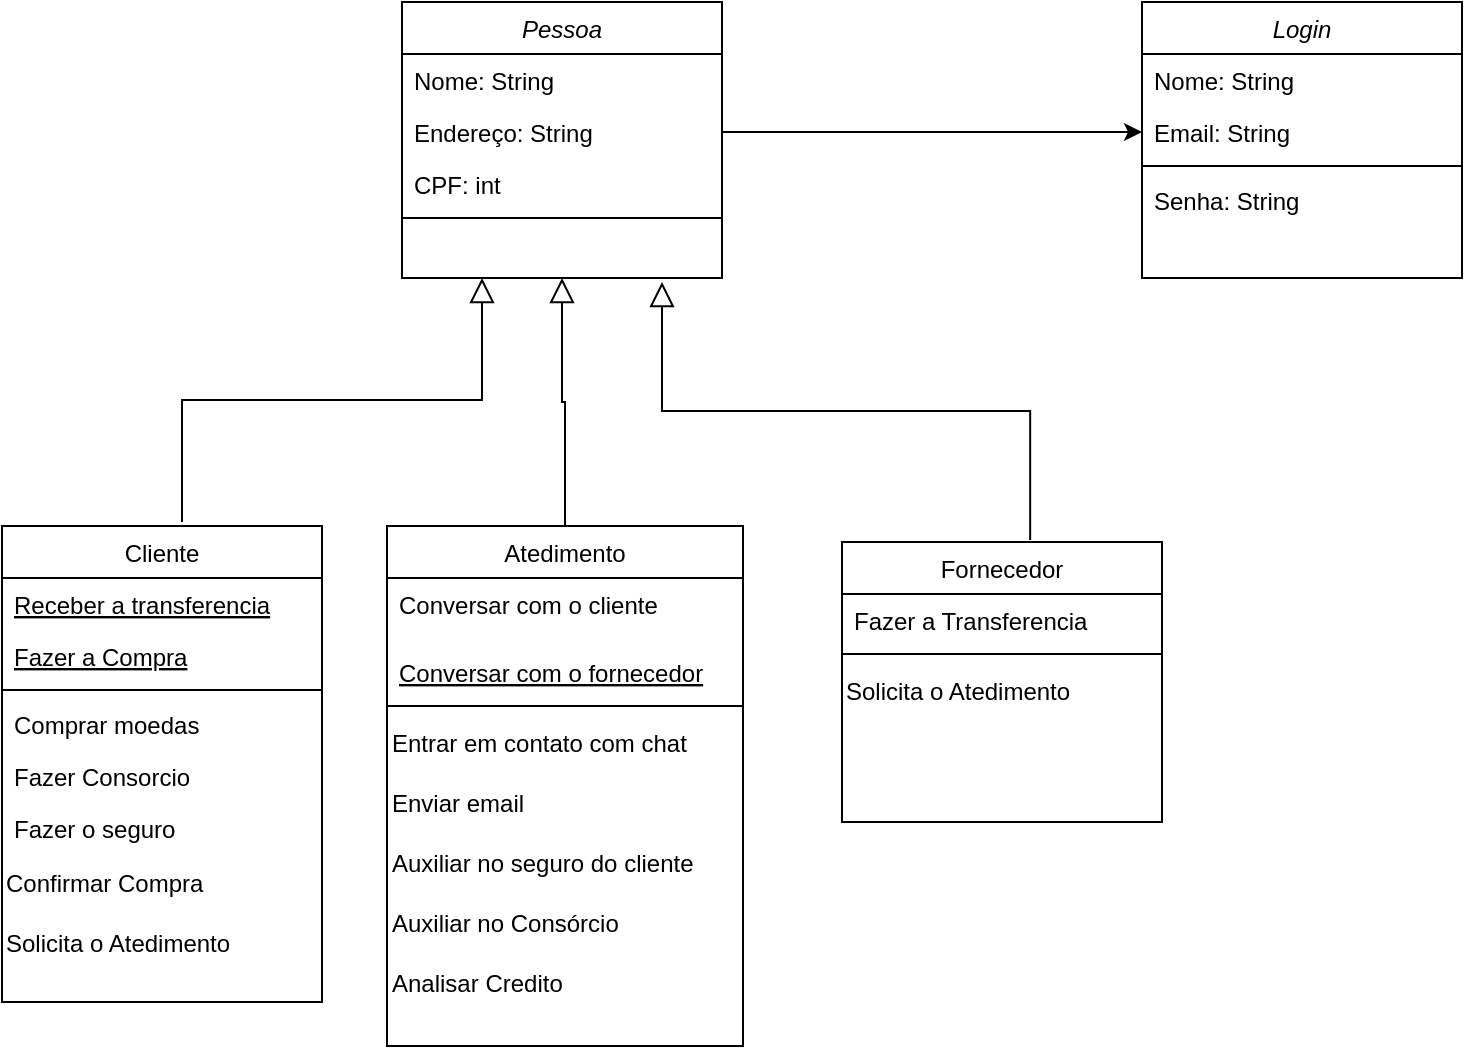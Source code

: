 <mxfile version="20.3.6" type="device"><diagram id="C5RBs43oDa-KdzZeNtuy" name="Page-1"><mxGraphModel dx="1102" dy="614" grid="1" gridSize="10" guides="1" tooltips="1" connect="1" arrows="1" fold="1" page="1" pageScale="1" pageWidth="827" pageHeight="1169" math="0" shadow="0"><root><mxCell id="WIyWlLk6GJQsqaUBKTNV-0"/><mxCell id="WIyWlLk6GJQsqaUBKTNV-1" parent="WIyWlLk6GJQsqaUBKTNV-0"/><mxCell id="zkfFHV4jXpPFQw0GAbJ--6" value="Cliente" style="swimlane;fontStyle=0;align=center;verticalAlign=top;childLayout=stackLayout;horizontal=1;startSize=26;horizontalStack=0;resizeParent=1;resizeLast=0;collapsible=1;marginBottom=0;rounded=0;shadow=0;strokeWidth=1;" parent="WIyWlLk6GJQsqaUBKTNV-1" vertex="1"><mxGeometry x="10" y="332" width="160" height="238" as="geometry"><mxRectangle x="130" y="380" width="160" height="26" as="alternateBounds"/></mxGeometry></mxCell><mxCell id="zkfFHV4jXpPFQw0GAbJ--10" value="Receber a transferencia" style="text;align=left;verticalAlign=top;spacingLeft=4;spacingRight=4;overflow=hidden;rotatable=0;points=[[0,0.5],[1,0.5]];portConstraint=eastwest;fontStyle=4" parent="zkfFHV4jXpPFQw0GAbJ--6" vertex="1"><mxGeometry y="26" width="160" height="26" as="geometry"/></mxCell><mxCell id="ZUCNcmTFQgahMlgw8ruj-36" value="Fazer a Compra" style="text;align=left;verticalAlign=top;spacingLeft=4;spacingRight=4;overflow=hidden;rotatable=0;points=[[0,0.5],[1,0.5]];portConstraint=eastwest;fontStyle=4" vertex="1" parent="zkfFHV4jXpPFQw0GAbJ--6"><mxGeometry y="52" width="160" height="26" as="geometry"/></mxCell><mxCell id="zkfFHV4jXpPFQw0GAbJ--9" value="" style="line;html=1;strokeWidth=1;align=left;verticalAlign=middle;spacingTop=-1;spacingLeft=3;spacingRight=3;rotatable=0;labelPosition=right;points=[];portConstraint=eastwest;" parent="zkfFHV4jXpPFQw0GAbJ--6" vertex="1"><mxGeometry y="78" width="160" height="8" as="geometry"/></mxCell><mxCell id="zkfFHV4jXpPFQw0GAbJ--8" value="Comprar moedas" style="text;align=left;verticalAlign=top;spacingLeft=4;spacingRight=4;overflow=hidden;rotatable=0;points=[[0,0.5],[1,0.5]];portConstraint=eastwest;rounded=0;shadow=0;html=0;" parent="zkfFHV4jXpPFQw0GAbJ--6" vertex="1"><mxGeometry y="86" width="160" height="26" as="geometry"/></mxCell><mxCell id="ZUCNcmTFQgahMlgw8ruj-4" value="Fazer Consorcio" style="text;align=left;verticalAlign=top;spacingLeft=4;spacingRight=4;overflow=hidden;rotatable=0;points=[[0,0.5],[1,0.5]];portConstraint=eastwest;rounded=0;shadow=0;html=0;" vertex="1" parent="zkfFHV4jXpPFQw0GAbJ--6"><mxGeometry y="112" width="160" height="26" as="geometry"/></mxCell><mxCell id="zkfFHV4jXpPFQw0GAbJ--11" value="Fazer o seguro" style="text;align=left;verticalAlign=top;spacingLeft=4;spacingRight=4;overflow=hidden;rotatable=0;points=[[0,0.5],[1,0.5]];portConstraint=eastwest;" parent="zkfFHV4jXpPFQw0GAbJ--6" vertex="1"><mxGeometry y="138" width="160" height="26" as="geometry"/></mxCell><mxCell id="ZUCNcmTFQgahMlgw8ruj-31" value="Confirmar Compra" style="text;html=1;align=left;verticalAlign=middle;resizable=0;points=[];autosize=1;strokeColor=none;fillColor=none;" vertex="1" parent="zkfFHV4jXpPFQw0GAbJ--6"><mxGeometry y="164" width="160" height="30" as="geometry"/></mxCell><mxCell id="ZUCNcmTFQgahMlgw8ruj-32" value="Solicita o Atedimento" style="text;html=1;align=left;verticalAlign=middle;resizable=0;points=[];autosize=1;strokeColor=none;fillColor=none;" vertex="1" parent="zkfFHV4jXpPFQw0GAbJ--6"><mxGeometry y="194" width="160" height="30" as="geometry"/></mxCell><mxCell id="zkfFHV4jXpPFQw0GAbJ--13" value="Atedimento" style="swimlane;fontStyle=0;align=center;verticalAlign=top;childLayout=stackLayout;horizontal=1;startSize=26;horizontalStack=0;resizeParent=1;resizeLast=0;collapsible=1;marginBottom=0;rounded=0;shadow=0;strokeWidth=1;" parent="WIyWlLk6GJQsqaUBKTNV-1" vertex="1"><mxGeometry x="202.5" y="332" width="178" height="260" as="geometry"><mxRectangle x="340" y="380" width="170" height="26" as="alternateBounds"/></mxGeometry></mxCell><mxCell id="zkfFHV4jXpPFQw0GAbJ--14" value="Conversar com o cliente" style="text;align=left;verticalAlign=top;spacingLeft=4;spacingRight=4;overflow=hidden;rotatable=0;points=[[0,0.5],[1,0.5]];portConstraint=eastwest;" parent="zkfFHV4jXpPFQw0GAbJ--13" vertex="1"><mxGeometry y="26" width="178" height="34" as="geometry"/></mxCell><mxCell id="ZUCNcmTFQgahMlgw8ruj-38" value="Conversar com o fornecedor" style="text;align=left;verticalAlign=top;spacingLeft=4;spacingRight=4;overflow=hidden;rotatable=0;points=[[0,0.5],[1,0.5]];portConstraint=eastwest;fontStyle=4" vertex="1" parent="zkfFHV4jXpPFQw0GAbJ--13"><mxGeometry y="60" width="178" height="26" as="geometry"/></mxCell><mxCell id="zkfFHV4jXpPFQw0GAbJ--15" value="" style="line;html=1;strokeWidth=1;align=left;verticalAlign=middle;spacingTop=-1;spacingLeft=3;spacingRight=3;rotatable=0;labelPosition=right;points=[];portConstraint=eastwest;" parent="zkfFHV4jXpPFQw0GAbJ--13" vertex="1"><mxGeometry y="86" width="178" height="8" as="geometry"/></mxCell><mxCell id="ZUCNcmTFQgahMlgw8ruj-6" value="Entrar em contato com chat" style="text;html=1;align=left;verticalAlign=middle;resizable=0;points=[];autosize=1;strokeColor=none;fillColor=none;" vertex="1" parent="zkfFHV4jXpPFQw0GAbJ--13"><mxGeometry y="94" width="178" height="30" as="geometry"/></mxCell><mxCell id="ZUCNcmTFQgahMlgw8ruj-7" value="Enviar email" style="text;html=1;align=left;verticalAlign=middle;resizable=0;points=[];autosize=1;strokeColor=none;fillColor=none;" vertex="1" parent="zkfFHV4jXpPFQw0GAbJ--13"><mxGeometry y="124" width="178" height="30" as="geometry"/></mxCell><mxCell id="ZUCNcmTFQgahMlgw8ruj-11" value="Auxiliar no seguro do cliente" style="text;html=1;align=left;verticalAlign=middle;resizable=0;points=[];autosize=1;strokeColor=none;fillColor=none;" vertex="1" parent="zkfFHV4jXpPFQw0GAbJ--13"><mxGeometry y="154" width="178" height="30" as="geometry"/></mxCell><mxCell id="ZUCNcmTFQgahMlgw8ruj-33" value="Auxiliar no Consórcio" style="text;html=1;align=left;verticalAlign=middle;resizable=0;points=[];autosize=1;strokeColor=none;fillColor=none;" vertex="1" parent="zkfFHV4jXpPFQw0GAbJ--13"><mxGeometry y="184" width="178" height="30" as="geometry"/></mxCell><mxCell id="ZUCNcmTFQgahMlgw8ruj-35" value="Analisar Credito" style="text;html=1;align=left;verticalAlign=middle;resizable=0;points=[];autosize=1;strokeColor=none;fillColor=none;" vertex="1" parent="zkfFHV4jXpPFQw0GAbJ--13"><mxGeometry y="214" width="178" height="30" as="geometry"/></mxCell><mxCell id="zkfFHV4jXpPFQw0GAbJ--16" value="" style="endArrow=block;endSize=10;endFill=0;shadow=0;strokeWidth=1;rounded=0;edgeStyle=elbowEdgeStyle;elbow=vertical;" parent="WIyWlLk6GJQsqaUBKTNV-1" source="zkfFHV4jXpPFQw0GAbJ--13" edge="1"><mxGeometry width="160" relative="1" as="geometry"><mxPoint x="210" y="373" as="sourcePoint"/><mxPoint x="290" y="208" as="targetPoint"/></mxGeometry></mxCell><mxCell id="ZUCNcmTFQgahMlgw8ruj-0" value="Fornecedor" style="swimlane;fontStyle=0;align=center;verticalAlign=top;childLayout=stackLayout;horizontal=1;startSize=26;horizontalStack=0;resizeParent=1;resizeLast=0;collapsible=1;marginBottom=0;rounded=0;shadow=0;strokeWidth=1;" vertex="1" parent="WIyWlLk6GJQsqaUBKTNV-1"><mxGeometry x="430" y="340" width="160" height="140" as="geometry"><mxRectangle x="340" y="380" width="170" height="26" as="alternateBounds"/></mxGeometry></mxCell><mxCell id="ZUCNcmTFQgahMlgw8ruj-1" value="Fazer a Transferencia" style="text;align=left;verticalAlign=top;spacingLeft=4;spacingRight=4;overflow=hidden;rotatable=0;points=[[0,0.5],[1,0.5]];portConstraint=eastwest;glass=1;" vertex="1" parent="ZUCNcmTFQgahMlgw8ruj-0"><mxGeometry y="26" width="160" height="26" as="geometry"/></mxCell><mxCell id="ZUCNcmTFQgahMlgw8ruj-2" value="" style="line;html=1;strokeWidth=1;align=left;verticalAlign=middle;spacingTop=-1;spacingLeft=3;spacingRight=3;rotatable=0;labelPosition=right;points=[];portConstraint=eastwest;" vertex="1" parent="ZUCNcmTFQgahMlgw8ruj-0"><mxGeometry y="52" width="160" height="8" as="geometry"/></mxCell><mxCell id="ZUCNcmTFQgahMlgw8ruj-9" value="Solicita o Atedimento" style="text;html=1;align=left;verticalAlign=middle;resizable=0;points=[];autosize=1;strokeColor=none;fillColor=none;" vertex="1" parent="ZUCNcmTFQgahMlgw8ruj-0"><mxGeometry y="60" width="160" height="30" as="geometry"/></mxCell><mxCell id="ZUCNcmTFQgahMlgw8ruj-15" value="Login" style="swimlane;fontStyle=2;align=center;verticalAlign=top;childLayout=stackLayout;horizontal=1;startSize=26;horizontalStack=0;resizeParent=1;resizeLast=0;collapsible=1;marginBottom=0;rounded=0;shadow=0;strokeWidth=1;" vertex="1" parent="WIyWlLk6GJQsqaUBKTNV-1"><mxGeometry x="580" y="70" width="160" height="138" as="geometry"><mxRectangle x="230" y="140" width="160" height="26" as="alternateBounds"/></mxGeometry></mxCell><mxCell id="ZUCNcmTFQgahMlgw8ruj-16" value="Nome: String " style="text;align=left;verticalAlign=top;spacingLeft=4;spacingRight=4;overflow=hidden;rotatable=0;points=[[0,0.5],[1,0.5]];portConstraint=eastwest;" vertex="1" parent="ZUCNcmTFQgahMlgw8ruj-15"><mxGeometry y="26" width="160" height="26" as="geometry"/></mxCell><mxCell id="ZUCNcmTFQgahMlgw8ruj-17" value="Email: String" style="text;align=left;verticalAlign=top;spacingLeft=4;spacingRight=4;overflow=hidden;rotatable=0;points=[[0,0.5],[1,0.5]];portConstraint=eastwest;rounded=0;shadow=0;html=0;" vertex="1" parent="ZUCNcmTFQgahMlgw8ruj-15"><mxGeometry y="52" width="160" height="26" as="geometry"/></mxCell><mxCell id="ZUCNcmTFQgahMlgw8ruj-18" value="" style="line;html=1;strokeWidth=1;align=left;verticalAlign=middle;spacingTop=-1;spacingLeft=3;spacingRight=3;rotatable=0;labelPosition=right;points=[];portConstraint=eastwest;" vertex="1" parent="ZUCNcmTFQgahMlgw8ruj-15"><mxGeometry y="78" width="160" height="8" as="geometry"/></mxCell><mxCell id="ZUCNcmTFQgahMlgw8ruj-19" value="Senha: String" style="text;align=left;verticalAlign=top;spacingLeft=4;spacingRight=4;overflow=hidden;rotatable=0;points=[[0,0.5],[1,0.5]];portConstraint=eastwest;" vertex="1" parent="ZUCNcmTFQgahMlgw8ruj-15"><mxGeometry y="86" width="160" height="26" as="geometry"/></mxCell><mxCell id="ZUCNcmTFQgahMlgw8ruj-20" value="Pessoa" style="swimlane;fontStyle=2;align=center;verticalAlign=top;childLayout=stackLayout;horizontal=1;startSize=26;horizontalStack=0;resizeParent=1;resizeLast=0;collapsible=1;marginBottom=0;rounded=0;shadow=0;strokeWidth=1;" vertex="1" parent="WIyWlLk6GJQsqaUBKTNV-1"><mxGeometry x="210" y="70" width="160" height="138" as="geometry"><mxRectangle x="230" y="140" width="160" height="26" as="alternateBounds"/></mxGeometry></mxCell><mxCell id="ZUCNcmTFQgahMlgw8ruj-21" value="Nome: String " style="text;align=left;verticalAlign=top;spacingLeft=4;spacingRight=4;overflow=hidden;rotatable=0;points=[[0,0.5],[1,0.5]];portConstraint=eastwest;" vertex="1" parent="ZUCNcmTFQgahMlgw8ruj-20"><mxGeometry y="26" width="160" height="26" as="geometry"/></mxCell><mxCell id="ZUCNcmTFQgahMlgw8ruj-22" value="Endereço: String" style="text;align=left;verticalAlign=top;spacingLeft=4;spacingRight=4;overflow=hidden;rotatable=0;points=[[0,0.5],[1,0.5]];portConstraint=eastwest;rounded=0;shadow=0;html=0;" vertex="1" parent="ZUCNcmTFQgahMlgw8ruj-20"><mxGeometry y="52" width="160" height="26" as="geometry"/></mxCell><mxCell id="ZUCNcmTFQgahMlgw8ruj-24" value="CPF: int" style="text;align=left;verticalAlign=top;spacingLeft=4;spacingRight=4;overflow=hidden;rotatable=0;points=[[0,0.5],[1,0.5]];portConstraint=eastwest;" vertex="1" parent="ZUCNcmTFQgahMlgw8ruj-20"><mxGeometry y="78" width="160" height="26" as="geometry"/></mxCell><mxCell id="ZUCNcmTFQgahMlgw8ruj-23" value="" style="line;html=1;strokeWidth=1;align=left;verticalAlign=middle;spacingTop=-1;spacingLeft=3;spacingRight=3;rotatable=0;labelPosition=right;points=[];portConstraint=eastwest;" vertex="1" parent="ZUCNcmTFQgahMlgw8ruj-20"><mxGeometry y="104" width="160" height="8" as="geometry"/></mxCell><mxCell id="ZUCNcmTFQgahMlgw8ruj-25" value="" style="endArrow=block;endSize=10;endFill=0;shadow=0;strokeWidth=1;rounded=0;edgeStyle=elbowEdgeStyle;elbow=vertical;exitX=0.588;exitY=-0.007;exitDx=0;exitDy=0;exitPerimeter=0;" edge="1" parent="WIyWlLk6GJQsqaUBKTNV-1" source="ZUCNcmTFQgahMlgw8ruj-0"><mxGeometry width="160" relative="1" as="geometry"><mxPoint x="300" y="342" as="sourcePoint"/><mxPoint x="340" y="210" as="targetPoint"/></mxGeometry></mxCell><mxCell id="ZUCNcmTFQgahMlgw8ruj-29" value="" style="endArrow=block;endSize=10;endFill=0;shadow=0;strokeWidth=1;rounded=0;edgeStyle=elbowEdgeStyle;elbow=vertical;entryX=0.25;entryY=1;entryDx=0;entryDy=0;" edge="1" parent="WIyWlLk6GJQsqaUBKTNV-1" target="ZUCNcmTFQgahMlgw8ruj-20"><mxGeometry width="160" relative="1" as="geometry"><mxPoint x="100" y="330" as="sourcePoint"/><mxPoint x="310" y="228" as="targetPoint"/></mxGeometry></mxCell><mxCell id="ZUCNcmTFQgahMlgw8ruj-30" value="" style="endArrow=classic;html=1;rounded=0;exitX=1;exitY=0.5;exitDx=0;exitDy=0;entryX=0;entryY=0.5;entryDx=0;entryDy=0;" edge="1" parent="WIyWlLk6GJQsqaUBKTNV-1" source="ZUCNcmTFQgahMlgw8ruj-22" target="ZUCNcmTFQgahMlgw8ruj-17"><mxGeometry width="50" height="50" relative="1" as="geometry"><mxPoint x="390" y="340" as="sourcePoint"/><mxPoint x="440" y="290" as="targetPoint"/></mxGeometry></mxCell></root></mxGraphModel></diagram></mxfile>